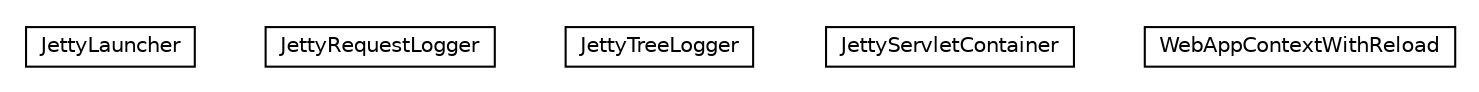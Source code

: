 #!/usr/local/bin/dot
#
# Class diagram 
# Generated by UMLGraph version 5.4 (http://www.umlgraph.org/)
#

digraph G {
	edge [fontname="Helvetica",fontsize=10,labelfontname="Helvetica",labelfontsize=10];
	node [fontname="Helvetica",fontsize=10,shape=plaintext];
	nodesep=0.25;
	ranksep=0.5;
	// hu.sch.kfc.dev.JettyLauncher
	c1995 [label=<<table title="hu.sch.kfc.dev.JettyLauncher" border="0" cellborder="1" cellspacing="0" cellpadding="2" port="p" href="./JettyLauncher.html">
		<tr><td><table border="0" cellspacing="0" cellpadding="1">
<tr><td align="center" balign="center"> JettyLauncher </td></tr>
		</table></td></tr>
		</table>>, URL="./JettyLauncher.html", fontname="Helvetica", fontcolor="black", fontsize=10.0];
	// hu.sch.kfc.dev.JettyLauncher.JettyRequestLogger
	c1996 [label=<<table title="hu.sch.kfc.dev.JettyLauncher.JettyRequestLogger" border="0" cellborder="1" cellspacing="0" cellpadding="2" port="p" href="./JettyLauncher.JettyRequestLogger.html">
		<tr><td><table border="0" cellspacing="0" cellpadding="1">
<tr><td align="center" balign="center"> JettyRequestLogger </td></tr>
		</table></td></tr>
		</table>>, URL="./JettyLauncher.JettyRequestLogger.html", fontname="Helvetica", fontcolor="black", fontsize=10.0];
	// hu.sch.kfc.dev.JettyLauncher.JettyTreeLogger
	c1997 [label=<<table title="hu.sch.kfc.dev.JettyLauncher.JettyTreeLogger" border="0" cellborder="1" cellspacing="0" cellpadding="2" port="p" href="./JettyLauncher.JettyTreeLogger.html">
		<tr><td><table border="0" cellspacing="0" cellpadding="1">
<tr><td align="center" balign="center"> JettyTreeLogger </td></tr>
		</table></td></tr>
		</table>>, URL="./JettyLauncher.JettyTreeLogger.html", fontname="Helvetica", fontcolor="black", fontsize=10.0];
	// hu.sch.kfc.dev.JettyLauncher.JettyServletContainer
	c1998 [label=<<table title="hu.sch.kfc.dev.JettyLauncher.JettyServletContainer" border="0" cellborder="1" cellspacing="0" cellpadding="2" port="p" href="./JettyLauncher.JettyServletContainer.html">
		<tr><td><table border="0" cellspacing="0" cellpadding="1">
<tr><td align="center" balign="center"> JettyServletContainer </td></tr>
		</table></td></tr>
		</table>>, URL="./JettyLauncher.JettyServletContainer.html", fontname="Helvetica", fontcolor="black", fontsize=10.0];
	// hu.sch.kfc.dev.JettyLauncher.WebAppContextWithReload
	c1999 [label=<<table title="hu.sch.kfc.dev.JettyLauncher.WebAppContextWithReload" border="0" cellborder="1" cellspacing="0" cellpadding="2" port="p" href="./JettyLauncher.WebAppContextWithReload.html">
		<tr><td><table border="0" cellspacing="0" cellpadding="1">
<tr><td align="center" balign="center"> WebAppContextWithReload </td></tr>
		</table></td></tr>
		</table>>, URL="./JettyLauncher.WebAppContextWithReload.html", fontname="Helvetica", fontcolor="black", fontsize=10.0];
}

